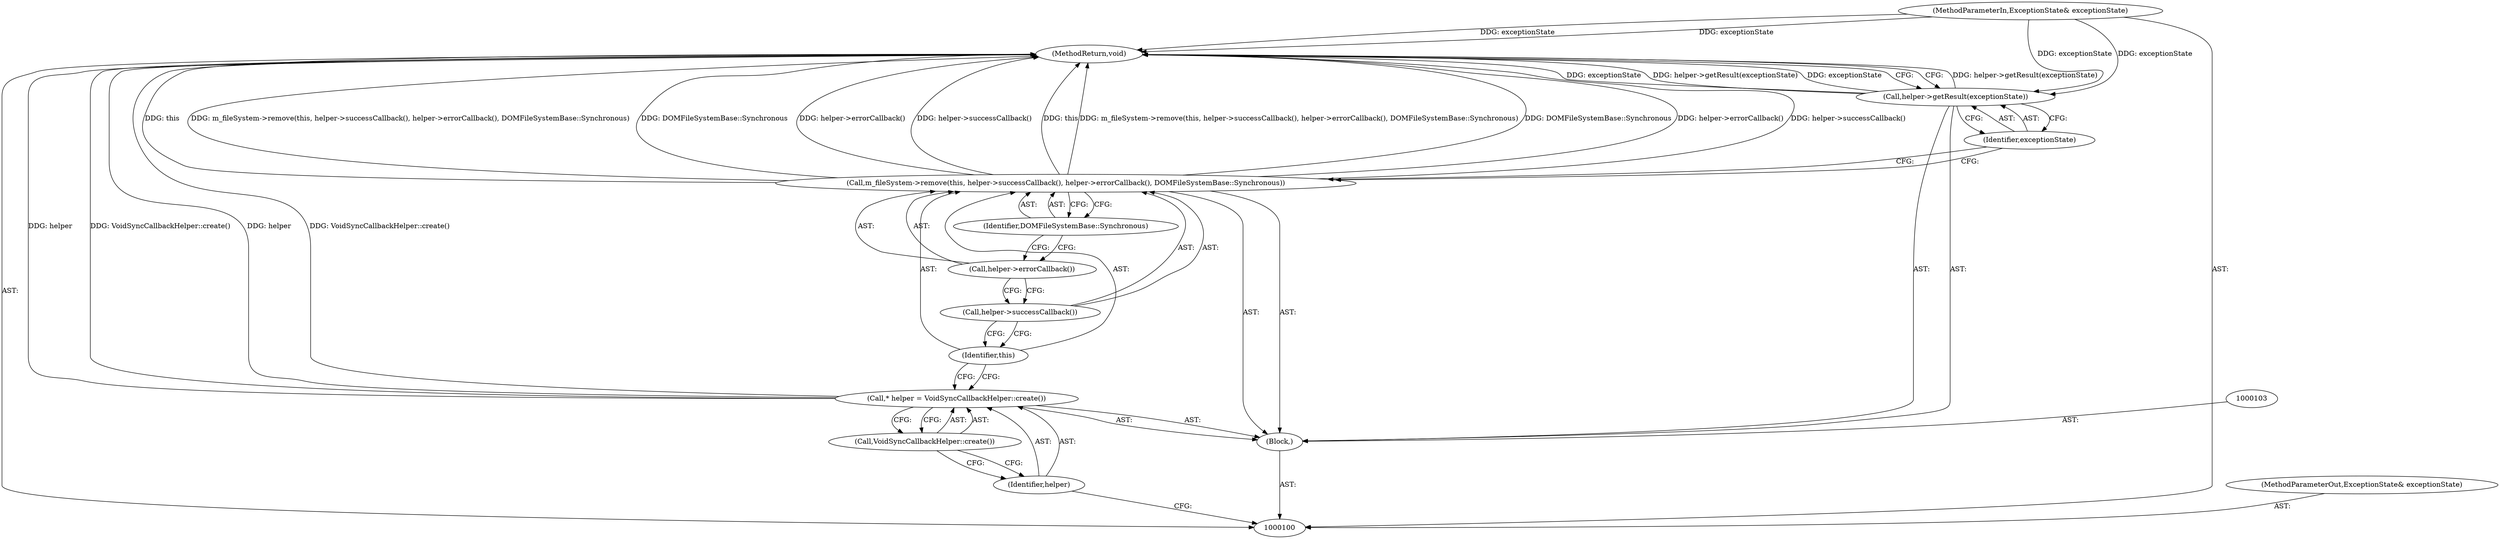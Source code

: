 digraph "0_Chrome_02c8303512ebed345011f7b545e2f418799be2f0_10" {
"1000114" [label="(MethodReturn,void)"];
"1000101" [label="(MethodParameterIn,ExceptionState& exceptionState)"];
"1000145" [label="(MethodParameterOut,ExceptionState& exceptionState)"];
"1000102" [label="(Block,)"];
"1000104" [label="(Call,* helper = VoidSyncCallbackHelper::create())"];
"1000105" [label="(Identifier,helper)"];
"1000106" [label="(Call,VoidSyncCallbackHelper::create())"];
"1000108" [label="(Identifier,this)"];
"1000109" [label="(Call,helper->successCallback())"];
"1000107" [label="(Call,m_fileSystem->remove(this, helper->successCallback(), helper->errorCallback(), DOMFileSystemBase::Synchronous))"];
"1000110" [label="(Call,helper->errorCallback())"];
"1000111" [label="(Identifier,DOMFileSystemBase::Synchronous)"];
"1000113" [label="(Identifier,exceptionState)"];
"1000112" [label="(Call,helper->getResult(exceptionState))"];
"1000114" -> "1000100"  [label="AST: "];
"1000114" -> "1000112"  [label="CFG: "];
"1000107" -> "1000114"  [label="DDG: this"];
"1000107" -> "1000114"  [label="DDG: m_fileSystem->remove(this, helper->successCallback(), helper->errorCallback(), DOMFileSystemBase::Synchronous)"];
"1000107" -> "1000114"  [label="DDG: DOMFileSystemBase::Synchronous"];
"1000107" -> "1000114"  [label="DDG: helper->errorCallback()"];
"1000107" -> "1000114"  [label="DDG: helper->successCallback()"];
"1000104" -> "1000114"  [label="DDG: helper"];
"1000104" -> "1000114"  [label="DDG: VoidSyncCallbackHelper::create()"];
"1000112" -> "1000114"  [label="DDG: helper->getResult(exceptionState)"];
"1000112" -> "1000114"  [label="DDG: exceptionState"];
"1000101" -> "1000114"  [label="DDG: exceptionState"];
"1000101" -> "1000100"  [label="AST: "];
"1000101" -> "1000114"  [label="DDG: exceptionState"];
"1000101" -> "1000112"  [label="DDG: exceptionState"];
"1000145" -> "1000100"  [label="AST: "];
"1000102" -> "1000100"  [label="AST: "];
"1000103" -> "1000102"  [label="AST: "];
"1000104" -> "1000102"  [label="AST: "];
"1000107" -> "1000102"  [label="AST: "];
"1000112" -> "1000102"  [label="AST: "];
"1000104" -> "1000102"  [label="AST: "];
"1000104" -> "1000106"  [label="CFG: "];
"1000105" -> "1000104"  [label="AST: "];
"1000106" -> "1000104"  [label="AST: "];
"1000108" -> "1000104"  [label="CFG: "];
"1000104" -> "1000114"  [label="DDG: helper"];
"1000104" -> "1000114"  [label="DDG: VoidSyncCallbackHelper::create()"];
"1000105" -> "1000104"  [label="AST: "];
"1000105" -> "1000100"  [label="CFG: "];
"1000106" -> "1000105"  [label="CFG: "];
"1000106" -> "1000104"  [label="AST: "];
"1000106" -> "1000105"  [label="CFG: "];
"1000104" -> "1000106"  [label="CFG: "];
"1000108" -> "1000107"  [label="AST: "];
"1000108" -> "1000104"  [label="CFG: "];
"1000109" -> "1000108"  [label="CFG: "];
"1000109" -> "1000107"  [label="AST: "];
"1000109" -> "1000108"  [label="CFG: "];
"1000110" -> "1000109"  [label="CFG: "];
"1000107" -> "1000102"  [label="AST: "];
"1000107" -> "1000111"  [label="CFG: "];
"1000108" -> "1000107"  [label="AST: "];
"1000109" -> "1000107"  [label="AST: "];
"1000110" -> "1000107"  [label="AST: "];
"1000111" -> "1000107"  [label="AST: "];
"1000113" -> "1000107"  [label="CFG: "];
"1000107" -> "1000114"  [label="DDG: this"];
"1000107" -> "1000114"  [label="DDG: m_fileSystem->remove(this, helper->successCallback(), helper->errorCallback(), DOMFileSystemBase::Synchronous)"];
"1000107" -> "1000114"  [label="DDG: DOMFileSystemBase::Synchronous"];
"1000107" -> "1000114"  [label="DDG: helper->errorCallback()"];
"1000107" -> "1000114"  [label="DDG: helper->successCallback()"];
"1000110" -> "1000107"  [label="AST: "];
"1000110" -> "1000109"  [label="CFG: "];
"1000111" -> "1000110"  [label="CFG: "];
"1000111" -> "1000107"  [label="AST: "];
"1000111" -> "1000110"  [label="CFG: "];
"1000107" -> "1000111"  [label="CFG: "];
"1000113" -> "1000112"  [label="AST: "];
"1000113" -> "1000107"  [label="CFG: "];
"1000112" -> "1000113"  [label="CFG: "];
"1000112" -> "1000102"  [label="AST: "];
"1000112" -> "1000113"  [label="CFG: "];
"1000113" -> "1000112"  [label="AST: "];
"1000114" -> "1000112"  [label="CFG: "];
"1000112" -> "1000114"  [label="DDG: helper->getResult(exceptionState)"];
"1000112" -> "1000114"  [label="DDG: exceptionState"];
"1000101" -> "1000112"  [label="DDG: exceptionState"];
}
